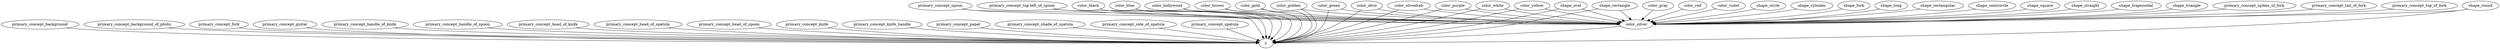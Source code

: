 strict digraph  {
primary_concept_background;
y;
primary_concept_background_of_photo;
primary_concept_fork;
primary_concept_guitar;
primary_concept_handle_of_knife;
primary_concept_handle_of_spoon;
primary_concept_head_of_knife;
primary_concept_head_of_spatula;
primary_concept_head_of_spoon;
primary_concept_knife;
primary_concept_knife_handle;
primary_concept_paper;
primary_concept_shade_of_spatula;
primary_concept_side_of_spatula;
primary_concept_spatula;
primary_concept_spoon;
"primary_concept_top-left_of_spoon";
color_black;
color_blue;
color_bollywood;
color_brown;
color_gold;
color_golden;
color_green;
color_olive;
color_olivedrab;
color_purple;
color_silver;
color_white;
color_yellow;
shape_oval;
shape_rectangle;
shape_round;
primary_concept_spikes_of_fork;
primary_concept_tail_of_fork;
primary_concept_top_of_fork;
color_gray;
color_red;
color_violet;
shape_circle;
shape_cylinder;
shape_fork;
shape_long;
shape_rectangular;
shape_semicircle;
shape_square;
shape_straight;
shape_trapezoidal;
shape_triangle;
primary_concept_background -> y;
primary_concept_background_of_photo -> y;
primary_concept_fork -> y;
primary_concept_guitar -> y;
primary_concept_handle_of_knife -> y;
primary_concept_handle_of_spoon -> y;
primary_concept_head_of_knife -> y;
primary_concept_head_of_spatula -> y;
primary_concept_head_of_spoon -> y;
primary_concept_knife -> y;
primary_concept_knife_handle -> y;
primary_concept_paper -> y;
primary_concept_shade_of_spatula -> y;
primary_concept_side_of_spatula -> y;
primary_concept_spatula -> y;
primary_concept_spoon -> y;
primary_concept_spoon -> color_silver;
"primary_concept_top-left_of_spoon" -> y;
"primary_concept_top-left_of_spoon" -> color_silver;
color_black -> y;
color_black -> color_silver;
color_blue -> y;
color_blue -> color_silver;
color_bollywood -> y;
color_bollywood -> color_silver;
color_brown -> y;
color_brown -> color_silver;
color_gold -> y;
color_gold -> color_silver;
color_golden -> y;
color_golden -> color_silver;
color_green -> y;
color_green -> color_silver;
color_olive -> y;
color_olive -> color_silver;
color_olivedrab -> y;
color_olivedrab -> color_silver;
color_purple -> y;
color_purple -> color_silver;
color_silver -> y;
color_white -> y;
color_white -> color_silver;
color_yellow -> y;
color_yellow -> color_silver;
shape_oval -> y;
shape_oval -> color_silver;
shape_rectangle -> y;
shape_rectangle -> color_silver;
shape_round -> y;
shape_round -> color_silver;
primary_concept_spikes_of_fork -> color_silver;
primary_concept_tail_of_fork -> color_silver;
primary_concept_top_of_fork -> color_silver;
color_gray -> color_silver;
color_red -> color_silver;
color_violet -> color_silver;
shape_circle -> color_silver;
shape_cylinder -> color_silver;
shape_fork -> color_silver;
shape_long -> color_silver;
shape_rectangular -> color_silver;
shape_semicircle -> color_silver;
shape_square -> color_silver;
shape_straight -> color_silver;
shape_trapezoidal -> color_silver;
shape_triangle -> color_silver;
}
